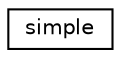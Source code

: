 digraph "Graphical Class Hierarchy"
{
  edge [fontname="Helvetica",fontsize="10",labelfontname="Helvetica",labelfontsize="10"];
  node [fontname="Helvetica",fontsize="10",shape=record];
  rankdir="LR";
  Node0 [label="simple",height=0.2,width=0.4,color="black", fillcolor="white", style="filled",URL="$structsimple.html"];
}
